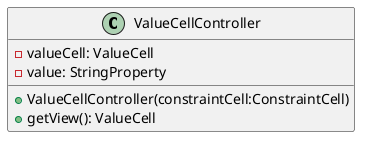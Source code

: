 @startuml

    class ValueCellController {
        -valueCell: ValueCell
        -value: StringProperty
        +ValueCellController(constraintCell:ConstraintCell)
        +getView(): ValueCell
    }

@enduml
